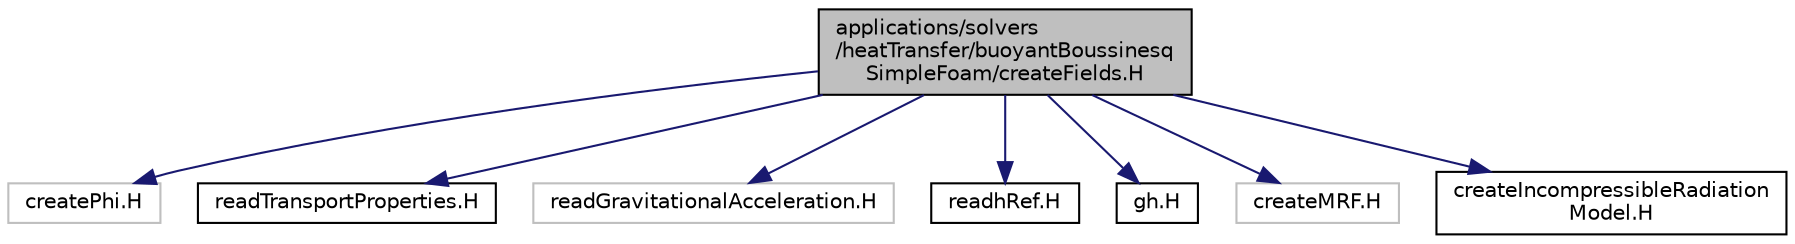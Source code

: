 digraph "applications/solvers/heatTransfer/buoyantBoussinesqSimpleFoam/createFields.H"
{
  bgcolor="transparent";
  edge [fontname="Helvetica",fontsize="10",labelfontname="Helvetica",labelfontsize="10"];
  node [fontname="Helvetica",fontsize="10",shape=record];
  Node1 [label="applications/solvers\l/heatTransfer/buoyantBoussinesq\lSimpleFoam/createFields.H",height=0.2,width=0.4,color="black", fillcolor="grey75", style="filled", fontcolor="black"];
  Node1 -> Node2 [color="midnightblue",fontsize="10",style="solid",fontname="Helvetica"];
  Node2 [label="createPhi.H",height=0.2,width=0.4,color="grey75"];
  Node1 -> Node3 [color="midnightblue",fontsize="10",style="solid",fontname="Helvetica"];
  Node3 [label="readTransportProperties.H",height=0.2,width=0.4,color="black",URL="$a04653.html"];
  Node1 -> Node4 [color="midnightblue",fontsize="10",style="solid",fontname="Helvetica"];
  Node4 [label="readGravitationalAcceleration.H",height=0.2,width=0.4,color="grey75"];
  Node1 -> Node5 [color="midnightblue",fontsize="10",style="solid",fontname="Helvetica"];
  Node5 [label="readhRef.H",height=0.2,width=0.4,color="black",URL="$a05222.html"];
  Node1 -> Node6 [color="midnightblue",fontsize="10",style="solid",fontname="Helvetica"];
  Node6 [label="gh.H",height=0.2,width=0.4,color="black",URL="$a05217.html"];
  Node1 -> Node7 [color="midnightblue",fontsize="10",style="solid",fontname="Helvetica"];
  Node7 [label="createMRF.H",height=0.2,width=0.4,color="grey75"];
  Node1 -> Node8 [color="midnightblue",fontsize="10",style="solid",fontname="Helvetica"];
  Node8 [label="createIncompressibleRadiation\lModel.H",height=0.2,width=0.4,color="black",URL="$a10264.html"];
}
